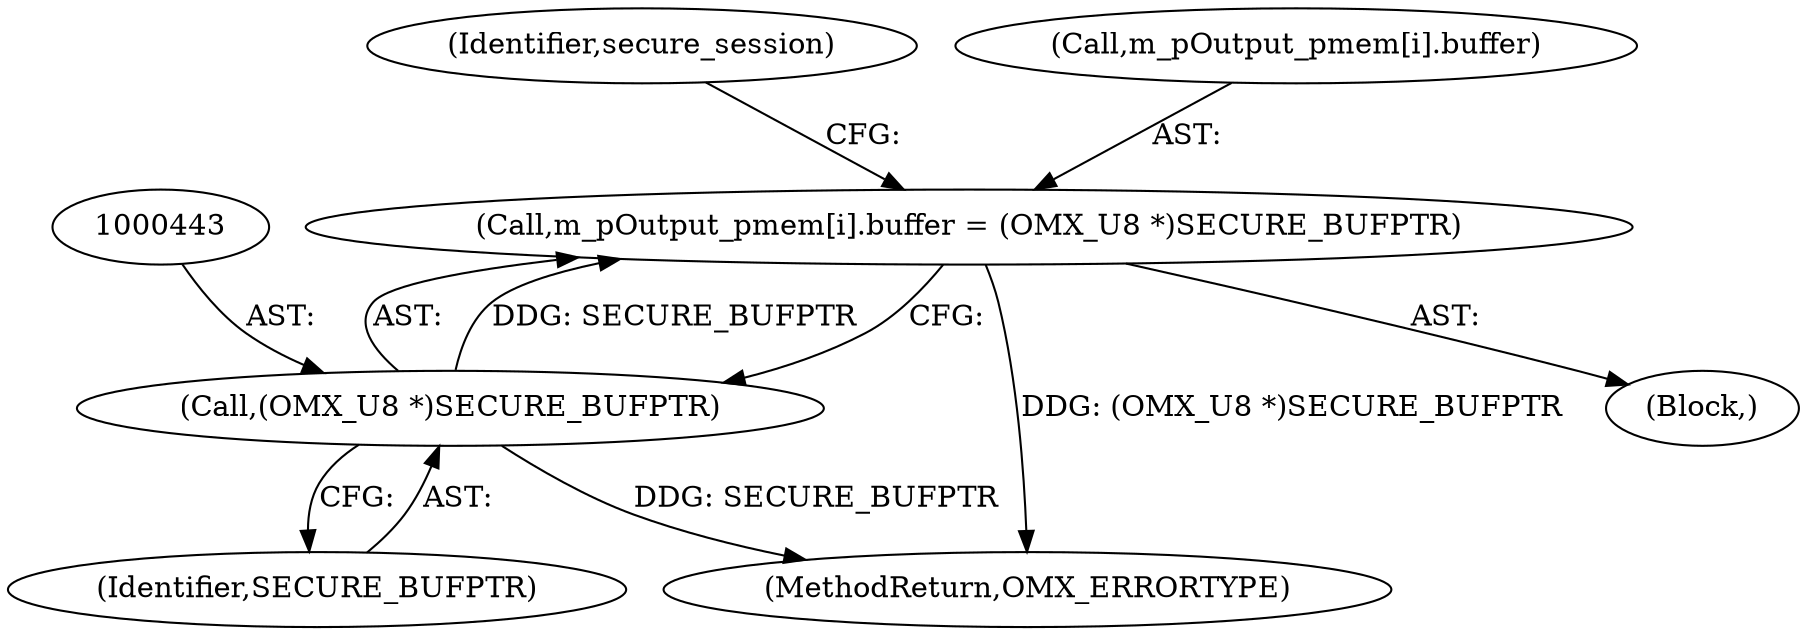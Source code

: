 digraph "0_Android_d575ecf607056d8e3328ef2eb56c52e98f81e87d_0@array" {
"1000436" [label="(Call,m_pOutput_pmem[i].buffer = (OMX_U8 *)SECURE_BUFPTR)"];
"1000442" [label="(Call,(OMX_U8 *)SECURE_BUFPTR)"];
"1000436" [label="(Call,m_pOutput_pmem[i].buffer = (OMX_U8 *)SECURE_BUFPTR)"];
"1000447" [label="(Identifier,secure_session)"];
"1000619" [label="(MethodReturn,OMX_ERRORTYPE)"];
"1000437" [label="(Call,m_pOutput_pmem[i].buffer)"];
"1000444" [label="(Identifier,SECURE_BUFPTR)"];
"1000361" [label="(Block,)"];
"1000442" [label="(Call,(OMX_U8 *)SECURE_BUFPTR)"];
"1000436" -> "1000361"  [label="AST: "];
"1000436" -> "1000442"  [label="CFG: "];
"1000437" -> "1000436"  [label="AST: "];
"1000442" -> "1000436"  [label="AST: "];
"1000447" -> "1000436"  [label="CFG: "];
"1000436" -> "1000619"  [label="DDG: (OMX_U8 *)SECURE_BUFPTR"];
"1000442" -> "1000436"  [label="DDG: SECURE_BUFPTR"];
"1000442" -> "1000444"  [label="CFG: "];
"1000443" -> "1000442"  [label="AST: "];
"1000444" -> "1000442"  [label="AST: "];
"1000442" -> "1000619"  [label="DDG: SECURE_BUFPTR"];
}
